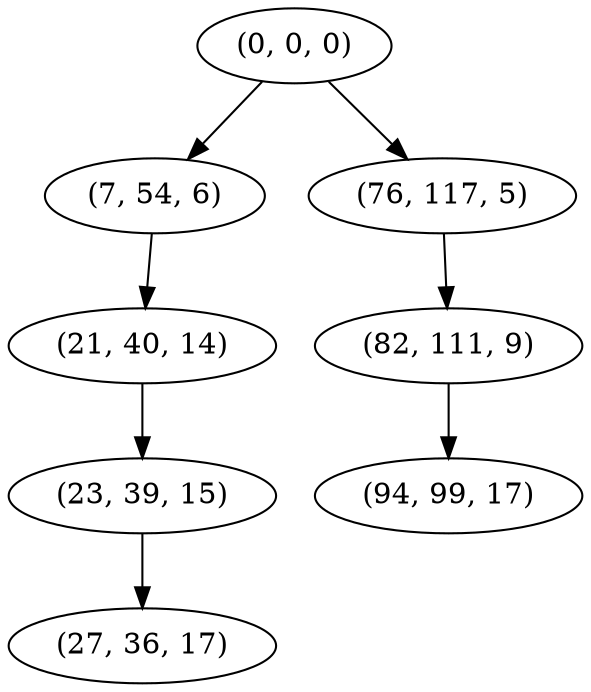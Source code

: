 digraph tree {
    "(0, 0, 0)";
    "(7, 54, 6)";
    "(21, 40, 14)";
    "(23, 39, 15)";
    "(27, 36, 17)";
    "(76, 117, 5)";
    "(82, 111, 9)";
    "(94, 99, 17)";
    "(0, 0, 0)" -> "(7, 54, 6)";
    "(0, 0, 0)" -> "(76, 117, 5)";
    "(7, 54, 6)" -> "(21, 40, 14)";
    "(21, 40, 14)" -> "(23, 39, 15)";
    "(23, 39, 15)" -> "(27, 36, 17)";
    "(76, 117, 5)" -> "(82, 111, 9)";
    "(82, 111, 9)" -> "(94, 99, 17)";
}
